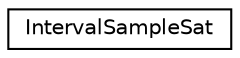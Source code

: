 digraph "Graphical Class Hierarchy"
{
 // LATEX_PDF_SIZE
  edge [fontname="Helvetica",fontsize="10",labelfontname="Helvetica",labelfontsize="10"];
  node [fontname="Helvetica",fontsize="10",shape=record];
  rankdir="LR";
  Node0 [label="IntervalSampleSat",height=0.2,width=0.4,color="black", fillcolor="white", style="filled",URL="$classIntervalSampleSat.html",tooltip=" "];
}
